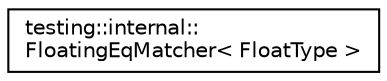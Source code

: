 digraph "Graphical Class Hierarchy"
{
  edge [fontname="Helvetica",fontsize="10",labelfontname="Helvetica",labelfontsize="10"];
  node [fontname="Helvetica",fontsize="10",shape=record];
  rankdir="LR";
  Node1 [label="testing::internal::\lFloatingEqMatcher\< FloatType \>",height=0.2,width=0.4,color="black", fillcolor="white", style="filled",URL="$classtesting_1_1internal_1_1_floating_eq_matcher.html"];
}
